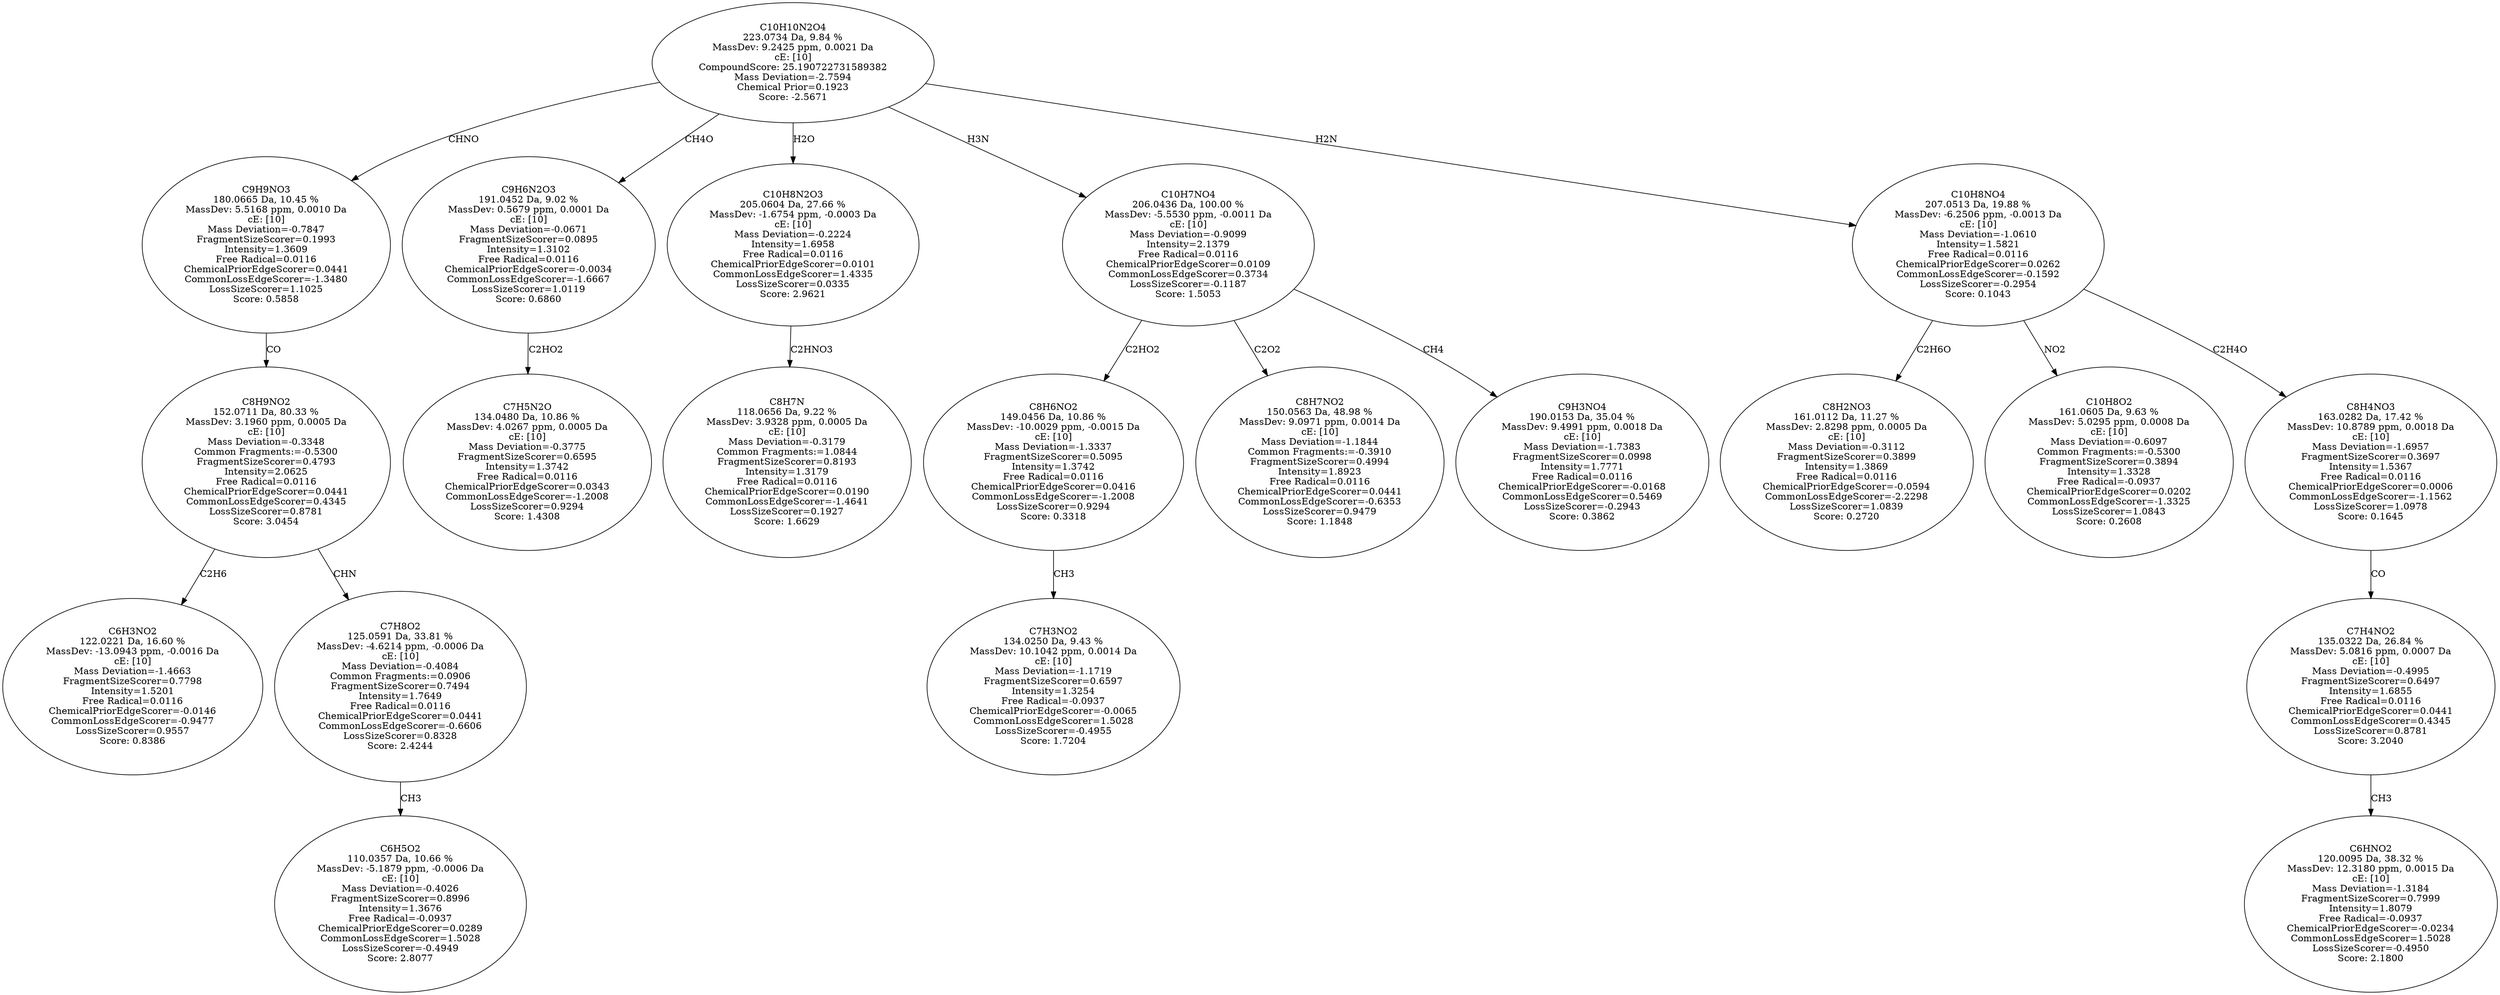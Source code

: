 strict digraph {
v1 [label="C6H3NO2\n122.0221 Da, 16.60 %\nMassDev: -13.0943 ppm, -0.0016 Da\ncE: [10]\nMass Deviation=-1.4663\nFragmentSizeScorer=0.7798\nIntensity=1.5201\nFree Radical=0.0116\nChemicalPriorEdgeScorer=-0.0146\nCommonLossEdgeScorer=-0.9477\nLossSizeScorer=0.9557\nScore: 0.8386"];
v2 [label="C6H5O2\n110.0357 Da, 10.66 %\nMassDev: -5.1879 ppm, -0.0006 Da\ncE: [10]\nMass Deviation=-0.4026\nFragmentSizeScorer=0.8996\nIntensity=1.3676\nFree Radical=-0.0937\nChemicalPriorEdgeScorer=0.0289\nCommonLossEdgeScorer=1.5028\nLossSizeScorer=-0.4949\nScore: 2.8077"];
v3 [label="C7H8O2\n125.0591 Da, 33.81 %\nMassDev: -4.6214 ppm, -0.0006 Da\ncE: [10]\nMass Deviation=-0.4084\nCommon Fragments:=0.0906\nFragmentSizeScorer=0.7494\nIntensity=1.7649\nFree Radical=0.0116\nChemicalPriorEdgeScorer=0.0441\nCommonLossEdgeScorer=-0.6606\nLossSizeScorer=0.8328\nScore: 2.4244"];
v4 [label="C8H9NO2\n152.0711 Da, 80.33 %\nMassDev: 3.1960 ppm, 0.0005 Da\ncE: [10]\nMass Deviation=-0.3348\nCommon Fragments:=-0.5300\nFragmentSizeScorer=0.4793\nIntensity=2.0625\nFree Radical=0.0116\nChemicalPriorEdgeScorer=0.0441\nCommonLossEdgeScorer=0.4345\nLossSizeScorer=0.8781\nScore: 3.0454"];
v5 [label="C9H9NO3\n180.0665 Da, 10.45 %\nMassDev: 5.5168 ppm, 0.0010 Da\ncE: [10]\nMass Deviation=-0.7847\nFragmentSizeScorer=0.1993\nIntensity=1.3609\nFree Radical=0.0116\nChemicalPriorEdgeScorer=0.0441\nCommonLossEdgeScorer=-1.3480\nLossSizeScorer=1.1025\nScore: 0.5858"];
v6 [label="C7H5N2O\n134.0480 Da, 10.86 %\nMassDev: 4.0267 ppm, 0.0005 Da\ncE: [10]\nMass Deviation=-0.3775\nFragmentSizeScorer=0.6595\nIntensity=1.3742\nFree Radical=0.0116\nChemicalPriorEdgeScorer=0.0343\nCommonLossEdgeScorer=-1.2008\nLossSizeScorer=0.9294\nScore: 1.4308"];
v7 [label="C9H6N2O3\n191.0452 Da, 9.02 %\nMassDev: 0.5679 ppm, 0.0001 Da\ncE: [10]\nMass Deviation=-0.0671\nFragmentSizeScorer=0.0895\nIntensity=1.3102\nFree Radical=0.0116\nChemicalPriorEdgeScorer=-0.0034\nCommonLossEdgeScorer=-1.6667\nLossSizeScorer=1.0119\nScore: 0.6860"];
v8 [label="C8H7N\n118.0656 Da, 9.22 %\nMassDev: 3.9328 ppm, 0.0005 Da\ncE: [10]\nMass Deviation=-0.3179\nCommon Fragments:=1.0844\nFragmentSizeScorer=0.8193\nIntensity=1.3179\nFree Radical=0.0116\nChemicalPriorEdgeScorer=0.0190\nCommonLossEdgeScorer=-1.4641\nLossSizeScorer=0.1927\nScore: 1.6629"];
v9 [label="C10H8N2O3\n205.0604 Da, 27.66 %\nMassDev: -1.6754 ppm, -0.0003 Da\ncE: [10]\nMass Deviation=-0.2224\nIntensity=1.6958\nFree Radical=0.0116\nChemicalPriorEdgeScorer=0.0101\nCommonLossEdgeScorer=1.4335\nLossSizeScorer=0.0335\nScore: 2.9621"];
v10 [label="C7H3NO2\n134.0250 Da, 9.43 %\nMassDev: 10.1042 ppm, 0.0014 Da\ncE: [10]\nMass Deviation=-1.1719\nFragmentSizeScorer=0.6597\nIntensity=1.3254\nFree Radical=-0.0937\nChemicalPriorEdgeScorer=-0.0065\nCommonLossEdgeScorer=1.5028\nLossSizeScorer=-0.4955\nScore: 1.7204"];
v11 [label="C8H6NO2\n149.0456 Da, 10.86 %\nMassDev: -10.0029 ppm, -0.0015 Da\ncE: [10]\nMass Deviation=-1.3337\nFragmentSizeScorer=0.5095\nIntensity=1.3742\nFree Radical=0.0116\nChemicalPriorEdgeScorer=0.0416\nCommonLossEdgeScorer=-1.2008\nLossSizeScorer=0.9294\nScore: 0.3318"];
v12 [label="C8H7NO2\n150.0563 Da, 48.98 %\nMassDev: 9.0971 ppm, 0.0014 Da\ncE: [10]\nMass Deviation=-1.1844\nCommon Fragments:=-0.3910\nFragmentSizeScorer=0.4994\nIntensity=1.8923\nFree Radical=0.0116\nChemicalPriorEdgeScorer=0.0441\nCommonLossEdgeScorer=-0.6353\nLossSizeScorer=0.9479\nScore: 1.1848"];
v13 [label="C9H3NO4\n190.0153 Da, 35.04 %\nMassDev: 9.4991 ppm, 0.0018 Da\ncE: [10]\nMass Deviation=-1.7383\nFragmentSizeScorer=0.0998\nIntensity=1.7771\nFree Radical=0.0116\nChemicalPriorEdgeScorer=-0.0168\nCommonLossEdgeScorer=0.5469\nLossSizeScorer=-0.2943\nScore: 0.3862"];
v14 [label="C10H7NO4\n206.0436 Da, 100.00 %\nMassDev: -5.5530 ppm, -0.0011 Da\ncE: [10]\nMass Deviation=-0.9099\nIntensity=2.1379\nFree Radical=0.0116\nChemicalPriorEdgeScorer=0.0109\nCommonLossEdgeScorer=0.3734\nLossSizeScorer=-0.1187\nScore: 1.5053"];
v15 [label="C8H2NO3\n161.0112 Da, 11.27 %\nMassDev: 2.8298 ppm, 0.0005 Da\ncE: [10]\nMass Deviation=-0.3112\nFragmentSizeScorer=0.3899\nIntensity=1.3869\nFree Radical=0.0116\nChemicalPriorEdgeScorer=-0.0594\nCommonLossEdgeScorer=-2.2298\nLossSizeScorer=1.0839\nScore: 0.2720"];
v16 [label="C10H8O2\n161.0605 Da, 9.63 %\nMassDev: 5.0295 ppm, 0.0008 Da\ncE: [10]\nMass Deviation=-0.6097\nCommon Fragments:=-0.5300\nFragmentSizeScorer=0.3894\nIntensity=1.3328\nFree Radical=-0.0937\nChemicalPriorEdgeScorer=0.0202\nCommonLossEdgeScorer=-1.3325\nLossSizeScorer=1.0843\nScore: 0.2608"];
v17 [label="C6HNO2\n120.0095 Da, 38.32 %\nMassDev: 12.3180 ppm, 0.0015 Da\ncE: [10]\nMass Deviation=-1.3184\nFragmentSizeScorer=0.7999\nIntensity=1.8079\nFree Radical=-0.0937\nChemicalPriorEdgeScorer=-0.0234\nCommonLossEdgeScorer=1.5028\nLossSizeScorer=-0.4950\nScore: 2.1800"];
v18 [label="C7H4NO2\n135.0322 Da, 26.84 %\nMassDev: 5.0816 ppm, 0.0007 Da\ncE: [10]\nMass Deviation=-0.4995\nFragmentSizeScorer=0.6497\nIntensity=1.6855\nFree Radical=0.0116\nChemicalPriorEdgeScorer=0.0441\nCommonLossEdgeScorer=0.4345\nLossSizeScorer=0.8781\nScore: 3.2040"];
v19 [label="C8H4NO3\n163.0282 Da, 17.42 %\nMassDev: 10.8789 ppm, 0.0018 Da\ncE: [10]\nMass Deviation=-1.6957\nFragmentSizeScorer=0.3697\nIntensity=1.5367\nFree Radical=0.0116\nChemicalPriorEdgeScorer=0.0006\nCommonLossEdgeScorer=-1.1562\nLossSizeScorer=1.0978\nScore: 0.1645"];
v20 [label="C10H8NO4\n207.0513 Da, 19.88 %\nMassDev: -6.2506 ppm, -0.0013 Da\ncE: [10]\nMass Deviation=-1.0610\nIntensity=1.5821\nFree Radical=0.0116\nChemicalPriorEdgeScorer=0.0262\nCommonLossEdgeScorer=-0.1592\nLossSizeScorer=-0.2954\nScore: 0.1043"];
v21 [label="C10H10N2O4\n223.0734 Da, 9.84 %\nMassDev: 9.2425 ppm, 0.0021 Da\ncE: [10]\nCompoundScore: 25.190722731589382\nMass Deviation=-2.7594\nChemical Prior=0.1923\nScore: -2.5671"];
v4 -> v1 [label="C2H6"];
v3 -> v2 [label="CH3"];
v4 -> v3 [label="CHN"];
v5 -> v4 [label="CO"];
v21 -> v5 [label="CHNO"];
v7 -> v6 [label="C2HO2"];
v21 -> v7 [label="CH4O"];
v9 -> v8 [label="C2HNO3"];
v21 -> v9 [label="H2O"];
v11 -> v10 [label="CH3"];
v14 -> v11 [label="C2HO2"];
v14 -> v12 [label="C2O2"];
v14 -> v13 [label="CH4"];
v21 -> v14 [label="H3N"];
v20 -> v15 [label="C2H6O"];
v20 -> v16 [label="NO2"];
v18 -> v17 [label="CH3"];
v19 -> v18 [label="CO"];
v20 -> v19 [label="C2H4O"];
v21 -> v20 [label="H2N"];
}